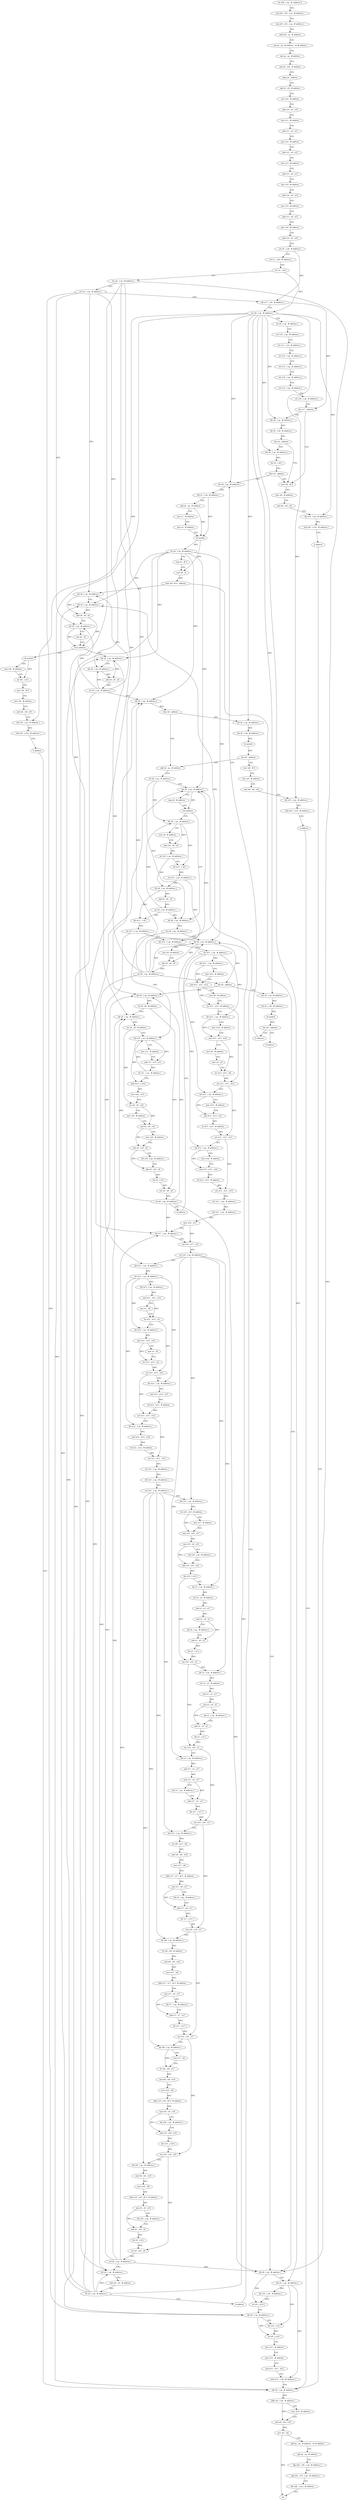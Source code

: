 digraph "func" {
"4241696" [label = "str x28 , [ sp , #- address ]!" ]
"4241700" [label = "stp x20 , x19 , [ sp , # address ]" ]
"4241704" [label = "stp x29 , x30 , [ sp , # address ]" ]
"4241708" [label = "add x29 , sp , # address" ]
"4241712" [label = "sub sp , sp , # address , lsl # address" ]
"4241716" [label = "sub sp , sp , # address" ]
"4241720" [label = "sub x8 , x29 , # address" ]
"4241724" [label = "adrp x9 , address" ]
"4241728" [label = "add x9 , x9 , # address" ]
"4241732" [label = "mov x10 , # address" ]
"4241736" [label = "add x10 , x9 , x10" ]
"4241740" [label = "mov x11 , # address" ]
"4241744" [label = "add x11 , x9 , x11" ]
"4241748" [label = "mov x12 , # address" ]
"4241752" [label = "add x12 , x9 , x12" ]
"4241756" [label = "mov x13 , # address" ]
"4241760" [label = "add x13 , x9 , x13" ]
"4241764" [label = "mov x14 , # address" ]
"4241768" [label = "add x14 , x9 , x14" ]
"4241772" [label = "mov x15 , # address" ]
"4241776" [label = "add x15 , x9 , x15" ]
"4241780" [label = "mov x16 , # address" ]
"4241784" [label = "add x16 , x9 , x16" ]
"4241788" [label = "str x0 , [ x8 , # address ]" ]
"4241792" [label = "str x1 , [ x8 , # address ]" ]
"4241796" [label = "str x2 , [ x8 ]" ]
"4241800" [label = "str xzr , [ sp , # address ]" ]
"4241804" [label = "str xzr , [ sp , # address ]" ]
"4241808" [label = "ldr x17 , [ x8 , # address ]" ]
"4241812" [label = "str x8 , [ sp , # address ]" ]
"4241816" [label = "str x9 , [ sp , # address ]" ]
"4241820" [label = "str x10 , [ sp , # address ]" ]
"4241824" [label = "str x11 , [ sp , # address ]" ]
"4241828" [label = "str x12 , [ sp , # address ]" ]
"4241832" [label = "str x13 , [ sp , # address ]" ]
"4241836" [label = "str x14 , [ sp , # address ]" ]
"4241840" [label = "str x15 , [ sp , # address ]" ]
"4241844" [label = "str x16 , [ sp , # address ]" ]
"4241848" [label = "cbz x17 , address" ]
"4241876" [label = "mov w8 , # 0" ]
"4241852" [label = "ldr x8 , [ sp , # address ]" ]
"4241880" [label = "mov w9 , # address" ]
"4241884" [label = "and w8 , w8 , w9" ]
"4241888" [label = "ldr x10 , [ sp , # address ]" ]
"4241892" [label = "strb w8 , [ x10 , # address ]" ]
"4241896" [label = "b address" ]
"4242820" [label = "ldr x8 , [ sp , # address ]" ]
"4241856" [label = "ldr x9 , [ x8 , # address ]" ]
"4241860" [label = "cbz x9 , address" ]
"4241864" [label = "ldr x8 , [ sp , # address ]" ]
"4242824" [label = "ldrb w9 , [ x8 , # address ]" ]
"4242828" [label = "mov w10 , # address" ]
"4242832" [label = "and w9 , w9 , w10" ]
"4242836" [label = "mov w0 , w9" ]
"4242840" [label = "add sp , sp , # address , lsl # address" ]
"4242844" [label = "add sp , sp , # address" ]
"4242848" [label = "ldp x29 , x30 , [ sp , # address ]" ]
"4242852" [label = "ldp x20 , x19 , [ sp , # address ]" ]
"4242856" [label = "ldr x28 , [ sp ] , # address" ]
"4242860" [label = "ret" ]
"4241868" [label = "ldr x9 , [ x8 ]" ]
"4241872" [label = "cbnz x9 , address" ]
"4241900" [label = "ldr x8 , [ sp , # address ]" ]
"4241904" [label = "ldr x3 , [ x8 , # address ]" ]
"4241908" [label = "add x0 , sp , # address" ]
"4241912" [label = "mov x1 , # address" ]
"4241916" [label = "mov x2 , # address" ]
"4241920" [label = "bl symbol" ]
"4241924" [label = "str x0 , [ sp , # address ]" ]
"4241928" [label = "cmp x0 , # 0" ]
"4241932" [label = "cset w9 , ls" ]
"4241936" [label = "tbnz w9 , # 0 , address" ]
"4242776" [label = "ldr x8 , [ sp , # address ]" ]
"4241940" [label = "ldr x8 , [ sp , # address ]" ]
"4242780" [label = "ldr x9 , [ sp , # address ]" ]
"4242784" [label = "ldr x10 , [ x9 , # address ]" ]
"4242788" [label = "str x8 , [ x10 ]" ]
"4242792" [label = "ldr x8 , [ sp , # address ]" ]
"4242796" [label = "ldr x10 , [ x9 ]" ]
"4242800" [label = "str x8 , [ x10 ]" ]
"4242804" [label = "mov w11 , # address" ]
"4242808" [label = "mov w12 , # address" ]
"4242812" [label = "and w11 , w11 , w12" ]
"4242816" [label = "strb w11 , [ x9 , # address ]" ]
"4241944" [label = "ldr x9 , [ sp , # address ]" ]
"4241948" [label = "add x8 , x8 , x9" ]
"4241952" [label = "ldr x9 , [ sp , # address ]" ]
"4241956" [label = "cmp x8 , x9" ]
"4241960" [label = "b.hs address" ]
"4242000" [label = "ldr x8 , [ sp , # address ]" ]
"4241964" [label = "bl symbol" ]
"4242004" [label = "ldr x9 , [ sp , # address ]" ]
"4242008" [label = "add x8 , x9 , x8" ]
"4242012" [label = "str x8 , [ sp , # address ]" ]
"4242016" [label = "ldr x8 , [ sp , # address ]" ]
"4242020" [label = "cbnz x8 , address" ]
"4242064" [label = "add x8 , sp , # address" ]
"4242024" [label = "ldr x8 , [ sp , # address ]" ]
"4241968" [label = "mov w8 , # address" ]
"4241972" [label = "str w8 , [ x0 ]" ]
"4241976" [label = "mov w8 , # 0" ]
"4241980" [label = "mov w9 , # address" ]
"4241984" [label = "and w8 , w8 , w9" ]
"4241988" [label = "ldr x10 , [ sp , # address ]" ]
"4241992" [label = "strb w8 , [ x10 , # address ]" ]
"4241996" [label = "b address" ]
"4242068" [label = "str x8 , [ sp , # address ]" ]
"4242072" [label = "ldr x8 , [ sp , # address ]" ]
"4242028" [label = "ldr x0 , [ x8 , # address ]" ]
"4242032" [label = "bl symbol" ]
"4242036" [label = "cbz w0 , address" ]
"4242040" [label = "mov w8 , # 0" ]
"4242640" [label = "ldr x8 , [ sp , # address ]" ]
"4242644" [label = "str x8 , [ sp , # address ]" ]
"4242648" [label = "ldr x8 , [ sp , # address ]" ]
"4242084" [label = "ldr x8 , [ sp , # address ]" ]
"4242088" [label = "mov x9 , # address" ]
"4242092" [label = "add x10 , x8 , x9" ]
"4242096" [label = "str x10 , [ sp , # address ]" ]
"4242100" [label = "ldr w11 , [ x8 ]" ]
"4242104" [label = "str w11 , [ sp , # address ]" ]
"4242108" [label = "ldr x8 , [ sp , # address ]" ]
"4242112" [label = "add x9 , x8 , x9" ]
"4242116" [label = "str x9 , [ sp , # address ]" ]
"4242120" [label = "ldr w11 , [ x8 ]" ]
"4242124" [label = "str w11 , [ sp , # address ]" ]
"4242128" [label = "ldr w11 , [ sp , # address ]" ]
"4242132" [label = "str w11 , [ sp , # address ]" ]
"4242136" [label = "ldr w11 , [ sp , # address ]" ]
"4242140" [label = "mov w12 , # address" ]
"4242144" [label = "and w11 , w11 , w12" ]
"4242148" [label = "mov x8 , # address" ]
"4242152" [label = "lsr w11 , w11 , # address" ]
"4242156" [label = "ldr w13 , [ sp , # address ]" ]
"4242160" [label = "mov w14 , # address" ]
"4242164" [label = "and w13 , w13 , w14" ]
"4242168" [label = "mov x9 , # address" ]
"4242172" [label = "mov x0 , x9" ]
"4242176" [label = "lsr w13 , w13 , w0" ]
"4242180" [label = "orr w11 , w11 , w13" ]
"4242184" [label = "ldr w13 , [ sp , # address ]" ]
"4242188" [label = "mov w15 , # address" ]
"4242192" [label = "and w13 , w13 , w15" ]
"4242196" [label = "lsl w13 , w13 , # address" ]
"4242200" [label = "orr w11 , w11 , w13" ]
"4242204" [label = "ldr w13 , [ sp , # address ]" ]
"4242208" [label = "mov w16 , # address" ]
"4242212" [label = "and w13 , w13 , w16" ]
"4242216" [label = "lsl w13 , w13 , # address" ]
"4242220" [label = "orr w11 , w11 , w13" ]
"4242224" [label = "str w11 , [ sp , # address ]" ]
"4242228" [label = "ldr w11 , [ sp , # address ]" ]
"4242232" [label = "mov w10 , w11" ]
"4242236" [label = "ldr x17 , [ sp , # address ]" ]
"4242240" [label = "eor x10 , x17 , x10" ]
"4242244" [label = "str x10 , [ sp , # address ]" ]
"4242248" [label = "ldr w11 , [ sp , # address ]" ]
"4242252" [label = "str w11 , [ sp , # address ]" ]
"4242256" [label = "ldr w11 , [ sp , # address ]" ]
"4242260" [label = "and w11 , w11 , w12" ]
"4242264" [label = "mov x1 , x8" ]
"4242268" [label = "lsr w11 , w11 , w1" ]
"4242272" [label = "ldr w12 , [ sp , # address ]" ]
"4242276" [label = "and w12 , w12 , w14" ]
"4242280" [label = "mov x2 , x9" ]
"4242284" [label = "lsr w12 , w12 , w2" ]
"4242288" [label = "orr w11 , w11 , w12" ]
"4242292" [label = "ldr w12 , [ sp , # address ]" ]
"4242296" [label = "and w12 , w12 , w15" ]
"4242300" [label = "lsl w12 , w12 , # address" ]
"4242304" [label = "orr w11 , w11 , w12" ]
"4242308" [label = "ldr w12 , [ sp , # address ]" ]
"4242312" [label = "and w12 , w12 , w16" ]
"4242316" [label = "lsl w12 , w12 , # address" ]
"4242320" [label = "orr w11 , w11 , w12" ]
"4242324" [label = "str w11 , [ sp , # address ]" ]
"4242328" [label = "ldr w11 , [ sp , # address ]" ]
"4242332" [label = "str w11 , [ sp , # address ]" ]
"4242336" [label = "ldr x10 , [ sp , # address ]" ]
"4242340" [label = "lsr x10 , x10 , # address" ]
"4242344" [label = "mov x17 , # address" ]
"4242348" [label = "and x10 , x10 , x17" ]
"4242352" [label = "mul x10 , x9 , x10" ]
"4242356" [label = "ldr x18 , [ sp , # address ]" ]
"4242360" [label = "add x10 , x18 , x10" ]
"4242364" [label = "ldr x10 , [ x10 ]" ]
"4242368" [label = "ldr x3 , [ sp , # address ]" ]
"4242372" [label = "lsr x3 , x3 , # address" ]
"4242376" [label = "and x3 , x3 , x17" ]
"4242380" [label = "mul x3 , x9 , x3" ]
"4242384" [label = "ldr x4 , [ sp , # address ]" ]
"4242388" [label = "add x3 , x4 , x3" ]
"4242392" [label = "ldr x3 , [ x3 ]" ]
"4242396" [label = "eor x10 , x10 , x3" ]
"4242400" [label = "ldr x3 , [ sp , # address ]" ]
"4242404" [label = "lsr x3 , x3 , # address" ]
"4242408" [label = "and x3 , x3 , x17" ]
"4242412" [label = "mul x3 , x9 , x3" ]
"4242416" [label = "ldr x5 , [ sp , # address ]" ]
"4242420" [label = "add x3 , x5 , x3" ]
"4242424" [label = "ldr x3 , [ x3 ]" ]
"4242428" [label = "eor x10 , x10 , x3" ]
"4242432" [label = "ldr x3 , [ sp , # address ]" ]
"4242436" [label = "and x17 , x3 , x17" ]
"4242440" [label = "mul x17 , x9 , x17" ]
"4242444" [label = "ldr x3 , [ sp , # address ]" ]
"4242448" [label = "add x17 , x3 , x17" ]
"4242452" [label = "ldr x17 , [ x17 ]" ]
"4242456" [label = "eor x10 , x10 , x17" ]
"4242460" [label = "ldr w11 , [ sp , # address ]" ]
"4242464" [label = "lsr w8 , w11 , w8" ]
"4242468" [label = "and w8 , w8 , w16" ]
"4242472" [label = "mov w17 , w8" ]
"4242476" [label = "ubfx x17 , x17 , # 0 , # address" ]
"4242480" [label = "mul x17 , x9 , x17" ]
"4242484" [label = "ldr x6 , [ sp , # address ]" ]
"4242488" [label = "add x17 , x6 , x17" ]
"4242492" [label = "ldr x17 , [ x17 ]" ]
"4242496" [label = "eor x10 , x10 , x17" ]
"4242500" [label = "ldr w8 , [ sp , # address ]" ]
"4242504" [label = "lsr w8 , w8 , # address" ]
"4242508" [label = "and w8 , w8 , w16" ]
"4242512" [label = "mov w17 , w8" ]
"4242516" [label = "ubfx x17 , x17 , # 0 , # address" ]
"4242520" [label = "mul x17 , x9 , x17" ]
"4242524" [label = "ldr x7 , [ sp , # address ]" ]
"4242528" [label = "add x17 , x7 , x17" ]
"4242532" [label = "ldr x17 , [ x17 ]" ]
"4242536" [label = "eor x10 , x10 , x17" ]
"4242540" [label = "ldr w8 , [ sp , # address ]" ]
"4242544" [label = "mov x17 , x9" ]
"4242548" [label = "lsr w8 , w8 , w17" ]
"4242552" [label = "and w8 , w8 , w16" ]
"4242556" [label = "mov w19 , w8" ]
"4242560" [label = "ubfx x19 , x19 , # 0 , # address" ]
"4242564" [label = "mul x19 , x9 , x19" ]
"4242568" [label = "ldr x20 , [ sp , # address ]" ]
"4242572" [label = "add x19 , x20 , x19" ]
"4242576" [label = "ldr x19 , [ x19 ]" ]
"4242580" [label = "eor x10 , x10 , x19" ]
"4242584" [label = "ldr w8 , [ sp , # address ]" ]
"4242588" [label = "and w8 , w8 , w16" ]
"4242592" [label = "mov w19 , w8" ]
"4242596" [label = "ubfx x19 , x19 , # 0 , # address" ]
"4242600" [label = "mul x9 , x9 , x19" ]
"4242604" [label = "ldr x19 , [ sp , # address ]" ]
"4242608" [label = "add x9 , x19 , x9" ]
"4242612" [label = "ldr x9 , [ x9 ]" ]
"4242616" [label = "eor x9 , x10 , x9" ]
"4242620" [label = "str x9 , [ sp , # address ]" ]
"4242624" [label = "ldr x9 , [ sp , # address ]" ]
"4242628" [label = "subs x9 , x9 , # address" ]
"4242632" [label = "str x9 , [ sp , # address ]" ]
"4242636" [label = "b address" ]
"4242044" [label = "mov w9 , # address" ]
"4242048" [label = "and w8 , w8 , w9" ]
"4242052" [label = "ldr x10 , [ sp , # address ]" ]
"4242056" [label = "strb w8 , [ x10 , # address ]" ]
"4242060" [label = "b address" ]
"4242752" [label = "ldr x8 , [ sp , # address ]" ]
"4242756" [label = "ldr x0 , [ x8 , # address ]" ]
"4242760" [label = "bl symbol" ]
"4242764" [label = "cbz w0 , address" ]
"4242772" [label = "b address" ]
"4242768" [label = "b address" ]
"4242668" [label = "ldr x8 , [ sp , # address ]" ]
"4242672" [label = "lsl x8 , x8 , # address" ]
"4242676" [label = "ldr x9 , [ sp , # address ]" ]
"4242680" [label = "lsr x9 , x9 , # address" ]
"4242684" [label = "ldr x10 , [ sp , # address ]" ]
"4242688" [label = "mov x11 , # address" ]
"4242692" [label = "add x11 , x10 , x11" ]
"4242696" [label = "str x11 , [ sp , # address ]" ]
"4242700" [label = "ldrb w12 , [ x10 ]" ]
"4242704" [label = "mov w10 , w12" ]
"4242708" [label = "eor x9 , x9 , x10" ]
"4242712" [label = "mov x10 , # address" ]
"4242716" [label = "and x9 , x9 , x10" ]
"4242720" [label = "mov x10 , # address" ]
"4242724" [label = "mul x9 , x10 , x9" ]
"4242728" [label = "ldr x10 , [ sp , # address ]" ]
"4242732" [label = "add x9 , x10 , x9" ]
"4242736" [label = "ldr x9 , [ x9 ]" ]
"4242740" [label = "eor x8 , x8 , x9" ]
"4242744" [label = "str x8 , [ sp , # address ]" ]
"4242748" [label = "b address" ]
"4242076" [label = "cmp x8 , # address" ]
"4242080" [label = "b.lo address" ]
"4242652" [label = "mov x9 , # address" ]
"4242656" [label = "add x9 , x8 , x9" ]
"4242660" [label = "str x9 , [ sp , # address ]" ]
"4242664" [label = "cbz x8 , address" ]
"4241696" -> "4241700" [ label = "CFG" ]
"4241700" -> "4241704" [ label = "CFG" ]
"4241704" -> "4241708" [ label = "CFG" ]
"4241708" -> "4241712" [ label = "CFG" ]
"4241712" -> "4241716" [ label = "CFG" ]
"4241716" -> "4241720" [ label = "CFG" ]
"4241720" -> "4241724" [ label = "CFG" ]
"4241724" -> "4241728" [ label = "CFG" ]
"4241728" -> "4241732" [ label = "CFG" ]
"4241732" -> "4241736" [ label = "CFG" ]
"4241736" -> "4241740" [ label = "CFG" ]
"4241740" -> "4241744" [ label = "CFG" ]
"4241744" -> "4241748" [ label = "CFG" ]
"4241748" -> "4241752" [ label = "CFG" ]
"4241752" -> "4241756" [ label = "CFG" ]
"4241756" -> "4241760" [ label = "CFG" ]
"4241760" -> "4241764" [ label = "CFG" ]
"4241764" -> "4241768" [ label = "CFG" ]
"4241768" -> "4241772" [ label = "CFG" ]
"4241772" -> "4241776" [ label = "CFG" ]
"4241776" -> "4241780" [ label = "CFG" ]
"4241780" -> "4241784" [ label = "CFG" ]
"4241784" -> "4241788" [ label = "CFG" ]
"4241788" -> "4241792" [ label = "CFG" ]
"4241788" -> "4241808" [ label = "DFG" ]
"4241792" -> "4241796" [ label = "CFG" ]
"4241796" -> "4241800" [ label = "CFG" ]
"4241796" -> "4241812" [ label = "DFG" ]
"4241800" -> "4241804" [ label = "CFG" ]
"4241800" -> "4242776" [ label = "DFG" ]
"4241800" -> "4242236" [ label = "DFG" ]
"4241800" -> "4242668" [ label = "DFG" ]
"4241800" -> "4242676" [ label = "DFG" ]
"4241804" -> "4241808" [ label = "CFG" ]
"4241804" -> "4242792" [ label = "DFG" ]
"4241804" -> "4241940" [ label = "DFG" ]
"4241804" -> "4241952" [ label = "DFG" ]
"4241804" -> "4242004" [ label = "DFG" ]
"4241808" -> "4241812" [ label = "CFG" ]
"4241808" -> "4241848" [ label = "DFG" ]
"4241812" -> "4241816" [ label = "CFG" ]
"4241812" -> "4241888" [ label = "DFG" ]
"4241812" -> "4241852" [ label = "DFG" ]
"4241812" -> "4242820" [ label = "DFG" ]
"4241812" -> "4241864" [ label = "DFG" ]
"4241812" -> "4241900" [ label = "DFG" ]
"4241812" -> "4242780" [ label = "DFG" ]
"4241812" -> "4241988" [ label = "DFG" ]
"4241812" -> "4242024" [ label = "DFG" ]
"4241812" -> "4242052" [ label = "DFG" ]
"4241812" -> "4242752" [ label = "DFG" ]
"4241816" -> "4241820" [ label = "CFG" ]
"4241820" -> "4241824" [ label = "CFG" ]
"4241824" -> "4241828" [ label = "CFG" ]
"4241828" -> "4241832" [ label = "CFG" ]
"4241832" -> "4241836" [ label = "CFG" ]
"4241836" -> "4241840" [ label = "CFG" ]
"4241840" -> "4241844" [ label = "CFG" ]
"4241844" -> "4241848" [ label = "CFG" ]
"4241848" -> "4241876" [ label = "CFG" ]
"4241848" -> "4241852" [ label = "CFG" ]
"4241876" -> "4241880" [ label = "CFG" ]
"4241852" -> "4241856" [ label = "DFG" ]
"4241880" -> "4241884" [ label = "CFG" ]
"4241884" -> "4241888" [ label = "CFG" ]
"4241888" -> "4241892" [ label = "DFG" ]
"4241892" -> "4241896" [ label = "CFG" ]
"4241896" -> "4242820" [ label = "CFG" ]
"4242820" -> "4242824" [ label = "DFG" ]
"4241856" -> "4241860" [ label = "DFG" ]
"4241860" -> "4241876" [ label = "CFG" ]
"4241860" -> "4241864" [ label = "CFG" ]
"4241864" -> "4241868" [ label = "DFG" ]
"4242824" -> "4242828" [ label = "CFG" ]
"4242824" -> "4242832" [ label = "DFG" ]
"4242828" -> "4242832" [ label = "CFG" ]
"4242832" -> "4242836" [ label = "DFG" ]
"4242836" -> "4242840" [ label = "CFG" ]
"4242836" -> "4242860" [ label = "DFG" ]
"4242840" -> "4242844" [ label = "CFG" ]
"4242844" -> "4242848" [ label = "CFG" ]
"4242848" -> "4242852" [ label = "CFG" ]
"4242852" -> "4242856" [ label = "CFG" ]
"4242856" -> "4242860" [ label = "CFG" ]
"4241868" -> "4241872" [ label = "DFG" ]
"4241872" -> "4241900" [ label = "CFG" ]
"4241872" -> "4241876" [ label = "CFG" ]
"4241900" -> "4241904" [ label = "DFG" ]
"4241904" -> "4241908" [ label = "CFG" ]
"4241904" -> "4241920" [ label = "DFG" ]
"4241908" -> "4241912" [ label = "CFG" ]
"4241908" -> "4241920" [ label = "DFG" ]
"4241912" -> "4241916" [ label = "CFG" ]
"4241916" -> "4241920" [ label = "CFG" ]
"4241920" -> "4241924" [ label = "DFG" ]
"4241920" -> "4241932" [ label = "DFG" ]
"4241924" -> "4241928" [ label = "CFG" ]
"4241924" -> "4241944" [ label = "DFG" ]
"4241924" -> "4242000" [ label = "DFG" ]
"4241924" -> "4242016" [ label = "DFG" ]
"4241924" -> "4242072" [ label = "DFG" ]
"4241924" -> "4242624" [ label = "DFG" ]
"4241924" -> "4242648" [ label = "DFG" ]
"4241928" -> "4241932" [ label = "CFG" ]
"4241932" -> "4241936" [ label = "DFG" ]
"4241936" -> "4242776" [ label = "CFG" ]
"4241936" -> "4241940" [ label = "CFG" ]
"4242776" -> "4242780" [ label = "CFG" ]
"4242776" -> "4242788" [ label = "DFG" ]
"4241940" -> "4241944" [ label = "CFG" ]
"4241940" -> "4241948" [ label = "DFG" ]
"4242780" -> "4242784" [ label = "DFG" ]
"4242780" -> "4242796" [ label = "DFG" ]
"4242780" -> "4242816" [ label = "DFG" ]
"4242784" -> "4242788" [ label = "DFG" ]
"4242788" -> "4242792" [ label = "CFG" ]
"4242792" -> "4242796" [ label = "CFG" ]
"4242792" -> "4242800" [ label = "DFG" ]
"4242796" -> "4242800" [ label = "DFG" ]
"4242800" -> "4242804" [ label = "CFG" ]
"4242804" -> "4242808" [ label = "CFG" ]
"4242808" -> "4242812" [ label = "CFG" ]
"4242812" -> "4242816" [ label = "CFG" ]
"4242816" -> "4242820" [ label = "CFG" ]
"4241944" -> "4241948" [ label = "DFG" ]
"4241948" -> "4241952" [ label = "CFG" ]
"4241948" -> "4241960" [ label = "DFG" ]
"4241952" -> "4241956" [ label = "CFG" ]
"4241952" -> "4241960" [ label = "DFG" ]
"4241956" -> "4241960" [ label = "CFG" ]
"4241960" -> "4242000" [ label = "CFG" ]
"4241960" -> "4241964" [ label = "CFG" ]
"4242000" -> "4242004" [ label = "CFG" ]
"4242000" -> "4242008" [ label = "DFG" ]
"4241964" -> "4241968" [ label = "CFG" ]
"4241964" -> "4241972" [ label = "DFG" ]
"4242004" -> "4242008" [ label = "DFG" ]
"4242008" -> "4242012" [ label = "DFG" ]
"4242012" -> "4242016" [ label = "CFG" ]
"4242012" -> "4242792" [ label = "DFG" ]
"4242012" -> "4241940" [ label = "DFG" ]
"4242012" -> "4241952" [ label = "DFG" ]
"4242012" -> "4242004" [ label = "DFG" ]
"4242016" -> "4242020" [ label = "DFG" ]
"4242020" -> "4242064" [ label = "CFG" ]
"4242020" -> "4242024" [ label = "CFG" ]
"4242064" -> "4242068" [ label = "CFG" ]
"4242024" -> "4242028" [ label = "DFG" ]
"4241968" -> "4241972" [ label = "CFG" ]
"4241972" -> "4241976" [ label = "CFG" ]
"4241976" -> "4241980" [ label = "CFG" ]
"4241980" -> "4241984" [ label = "CFG" ]
"4241984" -> "4241988" [ label = "CFG" ]
"4241988" -> "4241992" [ label = "DFG" ]
"4241992" -> "4241996" [ label = "CFG" ]
"4241996" -> "4242820" [ label = "CFG" ]
"4242068" -> "4242072" [ label = "CFG" ]
"4242068" -> "4242640" [ label = "DFG" ]
"4242068" -> "4242084" [ label = "DFG" ]
"4242072" -> "4242076" [ label = "CFG" ]
"4242072" -> "4242080" [ label = "DFG" ]
"4242028" -> "4242032" [ label = "DFG" ]
"4242032" -> "4242036" [ label = "DFG" ]
"4242036" -> "4242064" [ label = "CFG" ]
"4242036" -> "4242040" [ label = "CFG" ]
"4242040" -> "4242044" [ label = "CFG" ]
"4242640" -> "4242644" [ label = "DFG" ]
"4242644" -> "4242648" [ label = "CFG" ]
"4242644" -> "4242684" [ label = "DFG" ]
"4242648" -> "4242652" [ label = "CFG" ]
"4242648" -> "4242656" [ label = "DFG" ]
"4242648" -> "4242664" [ label = "DFG" ]
"4242084" -> "4242088" [ label = "CFG" ]
"4242084" -> "4242092" [ label = "DFG" ]
"4242084" -> "4242100" [ label = "DFG" ]
"4242088" -> "4242092" [ label = "CFG" ]
"4242092" -> "4242096" [ label = "DFG" ]
"4242096" -> "4242100" [ label = "CFG" ]
"4242096" -> "4242108" [ label = "DFG" ]
"4242100" -> "4242104" [ label = "DFG" ]
"4242104" -> "4242108" [ label = "CFG" ]
"4242104" -> "4242128" [ label = "DFG" ]
"4242108" -> "4242112" [ label = "DFG" ]
"4242108" -> "4242120" [ label = "DFG" ]
"4242112" -> "4242116" [ label = "DFG" ]
"4242116" -> "4242120" [ label = "CFG" ]
"4242116" -> "4242640" [ label = "DFG" ]
"4242116" -> "4242084" [ label = "DFG" ]
"4242120" -> "4242124" [ label = "DFG" ]
"4242124" -> "4242128" [ label = "CFG" ]
"4242124" -> "4242248" [ label = "DFG" ]
"4242128" -> "4242132" [ label = "DFG" ]
"4242132" -> "4242136" [ label = "DFG" ]
"4242132" -> "4242156" [ label = "DFG" ]
"4242132" -> "4242184" [ label = "DFG" ]
"4242132" -> "4242204" [ label = "DFG" ]
"4242136" -> "4242140" [ label = "CFG" ]
"4242136" -> "4242144" [ label = "DFG" ]
"4242140" -> "4242144" [ label = "CFG" ]
"4242144" -> "4242148" [ label = "CFG" ]
"4242144" -> "4242152" [ label = "DFG" ]
"4242148" -> "4242152" [ label = "CFG" ]
"4242152" -> "4242156" [ label = "CFG" ]
"4242152" -> "4242180" [ label = "DFG" ]
"4242156" -> "4242160" [ label = "CFG" ]
"4242156" -> "4242164" [ label = "DFG" ]
"4242160" -> "4242164" [ label = "CFG" ]
"4242164" -> "4242168" [ label = "CFG" ]
"4242164" -> "4242176" [ label = "DFG" ]
"4242168" -> "4242172" [ label = "CFG" ]
"4242172" -> "4242176" [ label = "CFG" ]
"4242176" -> "4242180" [ label = "DFG" ]
"4242180" -> "4242184" [ label = "CFG" ]
"4242180" -> "4242200" [ label = "DFG" ]
"4242184" -> "4242188" [ label = "CFG" ]
"4242184" -> "4242192" [ label = "DFG" ]
"4242188" -> "4242192" [ label = "CFG" ]
"4242192" -> "4242196" [ label = "DFG" ]
"4242196" -> "4242200" [ label = "DFG" ]
"4242200" -> "4242204" [ label = "CFG" ]
"4242200" -> "4242220" [ label = "DFG" ]
"4242204" -> "4242208" [ label = "CFG" ]
"4242204" -> "4242212" [ label = "DFG" ]
"4242208" -> "4242212" [ label = "CFG" ]
"4242212" -> "4242216" [ label = "DFG" ]
"4242216" -> "4242220" [ label = "DFG" ]
"4242220" -> "4242224" [ label = "DFG" ]
"4242224" -> "4242228" [ label = "DFG" ]
"4242228" -> "4242232" [ label = "DFG" ]
"4242232" -> "4242236" [ label = "CFG" ]
"4242232" -> "4242240" [ label = "DFG" ]
"4242236" -> "4242240" [ label = "DFG" ]
"4242240" -> "4242244" [ label = "DFG" ]
"4242244" -> "4242248" [ label = "CFG" ]
"4242244" -> "4242336" [ label = "DFG" ]
"4242244" -> "4242368" [ label = "DFG" ]
"4242244" -> "4242400" [ label = "DFG" ]
"4242244" -> "4242432" [ label = "DFG" ]
"4242248" -> "4242252" [ label = "DFG" ]
"4242252" -> "4242256" [ label = "DFG" ]
"4242252" -> "4242272" [ label = "DFG" ]
"4242252" -> "4242292" [ label = "DFG" ]
"4242252" -> "4242308" [ label = "DFG" ]
"4242256" -> "4242260" [ label = "DFG" ]
"4242260" -> "4242264" [ label = "CFG" ]
"4242260" -> "4242268" [ label = "DFG" ]
"4242264" -> "4242268" [ label = "CFG" ]
"4242268" -> "4242272" [ label = "CFG" ]
"4242268" -> "4242288" [ label = "DFG" ]
"4242272" -> "4242276" [ label = "DFG" ]
"4242276" -> "4242280" [ label = "CFG" ]
"4242276" -> "4242284" [ label = "DFG" ]
"4242280" -> "4242284" [ label = "CFG" ]
"4242284" -> "4242288" [ label = "DFG" ]
"4242288" -> "4242292" [ label = "CFG" ]
"4242288" -> "4242304" [ label = "DFG" ]
"4242292" -> "4242296" [ label = "DFG" ]
"4242296" -> "4242300" [ label = "DFG" ]
"4242300" -> "4242304" [ label = "DFG" ]
"4242304" -> "4242308" [ label = "CFG" ]
"4242304" -> "4242320" [ label = "DFG" ]
"4242308" -> "4242312" [ label = "DFG" ]
"4242312" -> "4242316" [ label = "DFG" ]
"4242316" -> "4242320" [ label = "DFG" ]
"4242320" -> "4242324" [ label = "DFG" ]
"4242324" -> "4242328" [ label = "DFG" ]
"4242328" -> "4242332" [ label = "DFG" ]
"4242332" -> "4242336" [ label = "CFG" ]
"4242332" -> "4242460" [ label = "DFG" ]
"4242332" -> "4242500" [ label = "DFG" ]
"4242332" -> "4242540" [ label = "DFG" ]
"4242332" -> "4242584" [ label = "DFG" ]
"4242336" -> "4242340" [ label = "DFG" ]
"4242340" -> "4242344" [ label = "CFG" ]
"4242340" -> "4242348" [ label = "DFG" ]
"4242344" -> "4242348" [ label = "CFG" ]
"4242348" -> "4242352" [ label = "DFG" ]
"4242352" -> "4242356" [ label = "CFG" ]
"4242352" -> "4242360" [ label = "DFG" ]
"4242356" -> "4242360" [ label = "CFG" ]
"4242360" -> "4242364" [ label = "DFG" ]
"4242364" -> "4242368" [ label = "CFG" ]
"4242364" -> "4242396" [ label = "DFG" ]
"4242368" -> "4242372" [ label = "DFG" ]
"4242372" -> "4242376" [ label = "DFG" ]
"4242376" -> "4242380" [ label = "DFG" ]
"4242380" -> "4242384" [ label = "CFG" ]
"4242380" -> "4242388" [ label = "DFG" ]
"4242384" -> "4242388" [ label = "CFG" ]
"4242388" -> "4242392" [ label = "DFG" ]
"4242392" -> "4242396" [ label = "DFG" ]
"4242396" -> "4242400" [ label = "CFG" ]
"4242396" -> "4242428" [ label = "DFG" ]
"4242400" -> "4242404" [ label = "DFG" ]
"4242404" -> "4242408" [ label = "DFG" ]
"4242408" -> "4242412" [ label = "DFG" ]
"4242412" -> "4242416" [ label = "CFG" ]
"4242412" -> "4242420" [ label = "DFG" ]
"4242416" -> "4242420" [ label = "CFG" ]
"4242420" -> "4242424" [ label = "DFG" ]
"4242424" -> "4242428" [ label = "DFG" ]
"4242428" -> "4242432" [ label = "CFG" ]
"4242428" -> "4242456" [ label = "DFG" ]
"4242432" -> "4242436" [ label = "DFG" ]
"4242436" -> "4242440" [ label = "DFG" ]
"4242440" -> "4242444" [ label = "CFG" ]
"4242440" -> "4242448" [ label = "DFG" ]
"4242444" -> "4242448" [ label = "CFG" ]
"4242448" -> "4242452" [ label = "DFG" ]
"4242452" -> "4242456" [ label = "DFG" ]
"4242456" -> "4242460" [ label = "CFG" ]
"4242456" -> "4242496" [ label = "DFG" ]
"4242460" -> "4242464" [ label = "DFG" ]
"4242464" -> "4242468" [ label = "DFG" ]
"4242468" -> "4242472" [ label = "DFG" ]
"4242472" -> "4242476" [ label = "DFG" ]
"4242476" -> "4242480" [ label = "DFG" ]
"4242480" -> "4242484" [ label = "CFG" ]
"4242480" -> "4242488" [ label = "DFG" ]
"4242484" -> "4242488" [ label = "CFG" ]
"4242488" -> "4242492" [ label = "DFG" ]
"4242492" -> "4242496" [ label = "DFG" ]
"4242496" -> "4242500" [ label = "CFG" ]
"4242496" -> "4242536" [ label = "DFG" ]
"4242500" -> "4242504" [ label = "DFG" ]
"4242504" -> "4242508" [ label = "DFG" ]
"4242508" -> "4242512" [ label = "DFG" ]
"4242512" -> "4242516" [ label = "DFG" ]
"4242516" -> "4242520" [ label = "DFG" ]
"4242520" -> "4242524" [ label = "CFG" ]
"4242520" -> "4242528" [ label = "DFG" ]
"4242524" -> "4242528" [ label = "CFG" ]
"4242528" -> "4242532" [ label = "DFG" ]
"4242532" -> "4242536" [ label = "DFG" ]
"4242536" -> "4242540" [ label = "CFG" ]
"4242536" -> "4242580" [ label = "DFG" ]
"4242540" -> "4242544" [ label = "CFG" ]
"4242540" -> "4242548" [ label = "DFG" ]
"4242544" -> "4242548" [ label = "CFG" ]
"4242548" -> "4242552" [ label = "DFG" ]
"4242552" -> "4242556" [ label = "DFG" ]
"4242556" -> "4242560" [ label = "DFG" ]
"4242560" -> "4242564" [ label = "DFG" ]
"4242564" -> "4242568" [ label = "CFG" ]
"4242564" -> "4242572" [ label = "DFG" ]
"4242568" -> "4242572" [ label = "CFG" ]
"4242572" -> "4242576" [ label = "DFG" ]
"4242576" -> "4242580" [ label = "DFG" ]
"4242580" -> "4242584" [ label = "CFG" ]
"4242580" -> "4242616" [ label = "DFG" ]
"4242584" -> "4242588" [ label = "DFG" ]
"4242588" -> "4242592" [ label = "DFG" ]
"4242592" -> "4242596" [ label = "DFG" ]
"4242596" -> "4242600" [ label = "DFG" ]
"4242600" -> "4242604" [ label = "CFG" ]
"4242600" -> "4242608" [ label = "DFG" ]
"4242604" -> "4242608" [ label = "CFG" ]
"4242608" -> "4242612" [ label = "DFG" ]
"4242612" -> "4242616" [ label = "DFG" ]
"4242616" -> "4242620" [ label = "DFG" ]
"4242620" -> "4242624" [ label = "CFG" ]
"4242620" -> "4242776" [ label = "DFG" ]
"4242620" -> "4242236" [ label = "DFG" ]
"4242620" -> "4242668" [ label = "DFG" ]
"4242620" -> "4242676" [ label = "DFG" ]
"4242624" -> "4242628" [ label = "DFG" ]
"4242628" -> "4242632" [ label = "DFG" ]
"4242632" -> "4242636" [ label = "CFG" ]
"4242632" -> "4241944" [ label = "DFG" ]
"4242632" -> "4242000" [ label = "DFG" ]
"4242632" -> "4242016" [ label = "DFG" ]
"4242632" -> "4242072" [ label = "DFG" ]
"4242632" -> "4242624" [ label = "DFG" ]
"4242632" -> "4242648" [ label = "DFG" ]
"4242636" -> "4242072" [ label = "CFG" ]
"4242044" -> "4242048" [ label = "CFG" ]
"4242048" -> "4242052" [ label = "CFG" ]
"4242052" -> "4242056" [ label = "DFG" ]
"4242056" -> "4242060" [ label = "CFG" ]
"4242060" -> "4242820" [ label = "CFG" ]
"4242752" -> "4242756" [ label = "DFG" ]
"4242756" -> "4242760" [ label = "DFG" ]
"4242760" -> "4242764" [ label = "DFG" ]
"4242764" -> "4242772" [ label = "CFG" ]
"4242764" -> "4242768" [ label = "CFG" ]
"4242772" -> "4241900" [ label = "CFG" ]
"4242768" -> "4242776" [ label = "CFG" ]
"4242668" -> "4242672" [ label = "DFG" ]
"4242672" -> "4242676" [ label = "CFG" ]
"4242672" -> "4242740" [ label = "DFG" ]
"4242676" -> "4242680" [ label = "DFG" ]
"4242680" -> "4242684" [ label = "CFG" ]
"4242680" -> "4242708" [ label = "DFG" ]
"4242684" -> "4242688" [ label = "CFG" ]
"4242684" -> "4242692" [ label = "DFG" ]
"4242684" -> "4242700" [ label = "DFG" ]
"4242688" -> "4242692" [ label = "CFG" ]
"4242692" -> "4242696" [ label = "DFG" ]
"4242696" -> "4242700" [ label = "CFG" ]
"4242696" -> "4242684" [ label = "DFG" ]
"4242700" -> "4242704" [ label = "DFG" ]
"4242704" -> "4242708" [ label = "DFG" ]
"4242708" -> "4242712" [ label = "CFG" ]
"4242708" -> "4242716" [ label = "DFG" ]
"4242712" -> "4242716" [ label = "CFG" ]
"4242716" -> "4242720" [ label = "CFG" ]
"4242716" -> "4242724" [ label = "DFG" ]
"4242720" -> "4242724" [ label = "CFG" ]
"4242724" -> "4242728" [ label = "CFG" ]
"4242724" -> "4242732" [ label = "DFG" ]
"4242728" -> "4242732" [ label = "CFG" ]
"4242732" -> "4242736" [ label = "DFG" ]
"4242736" -> "4242740" [ label = "DFG" ]
"4242740" -> "4242744" [ label = "DFG" ]
"4242744" -> "4242748" [ label = "CFG" ]
"4242744" -> "4242776" [ label = "DFG" ]
"4242744" -> "4242236" [ label = "DFG" ]
"4242744" -> "4242668" [ label = "DFG" ]
"4242744" -> "4242676" [ label = "DFG" ]
"4242748" -> "4242648" [ label = "CFG" ]
"4242076" -> "4242080" [ label = "CFG" ]
"4242080" -> "4242640" [ label = "CFG" ]
"4242080" -> "4242084" [ label = "CFG" ]
"4242652" -> "4242656" [ label = "CFG" ]
"4242656" -> "4242660" [ label = "DFG" ]
"4242660" -> "4242664" [ label = "CFG" ]
"4242660" -> "4241944" [ label = "DFG" ]
"4242660" -> "4242000" [ label = "DFG" ]
"4242660" -> "4242016" [ label = "DFG" ]
"4242660" -> "4242072" [ label = "DFG" ]
"4242660" -> "4242624" [ label = "DFG" ]
"4242660" -> "4242648" [ label = "DFG" ]
"4242664" -> "4242752" [ label = "CFG" ]
"4242664" -> "4242668" [ label = "CFG" ]
}
